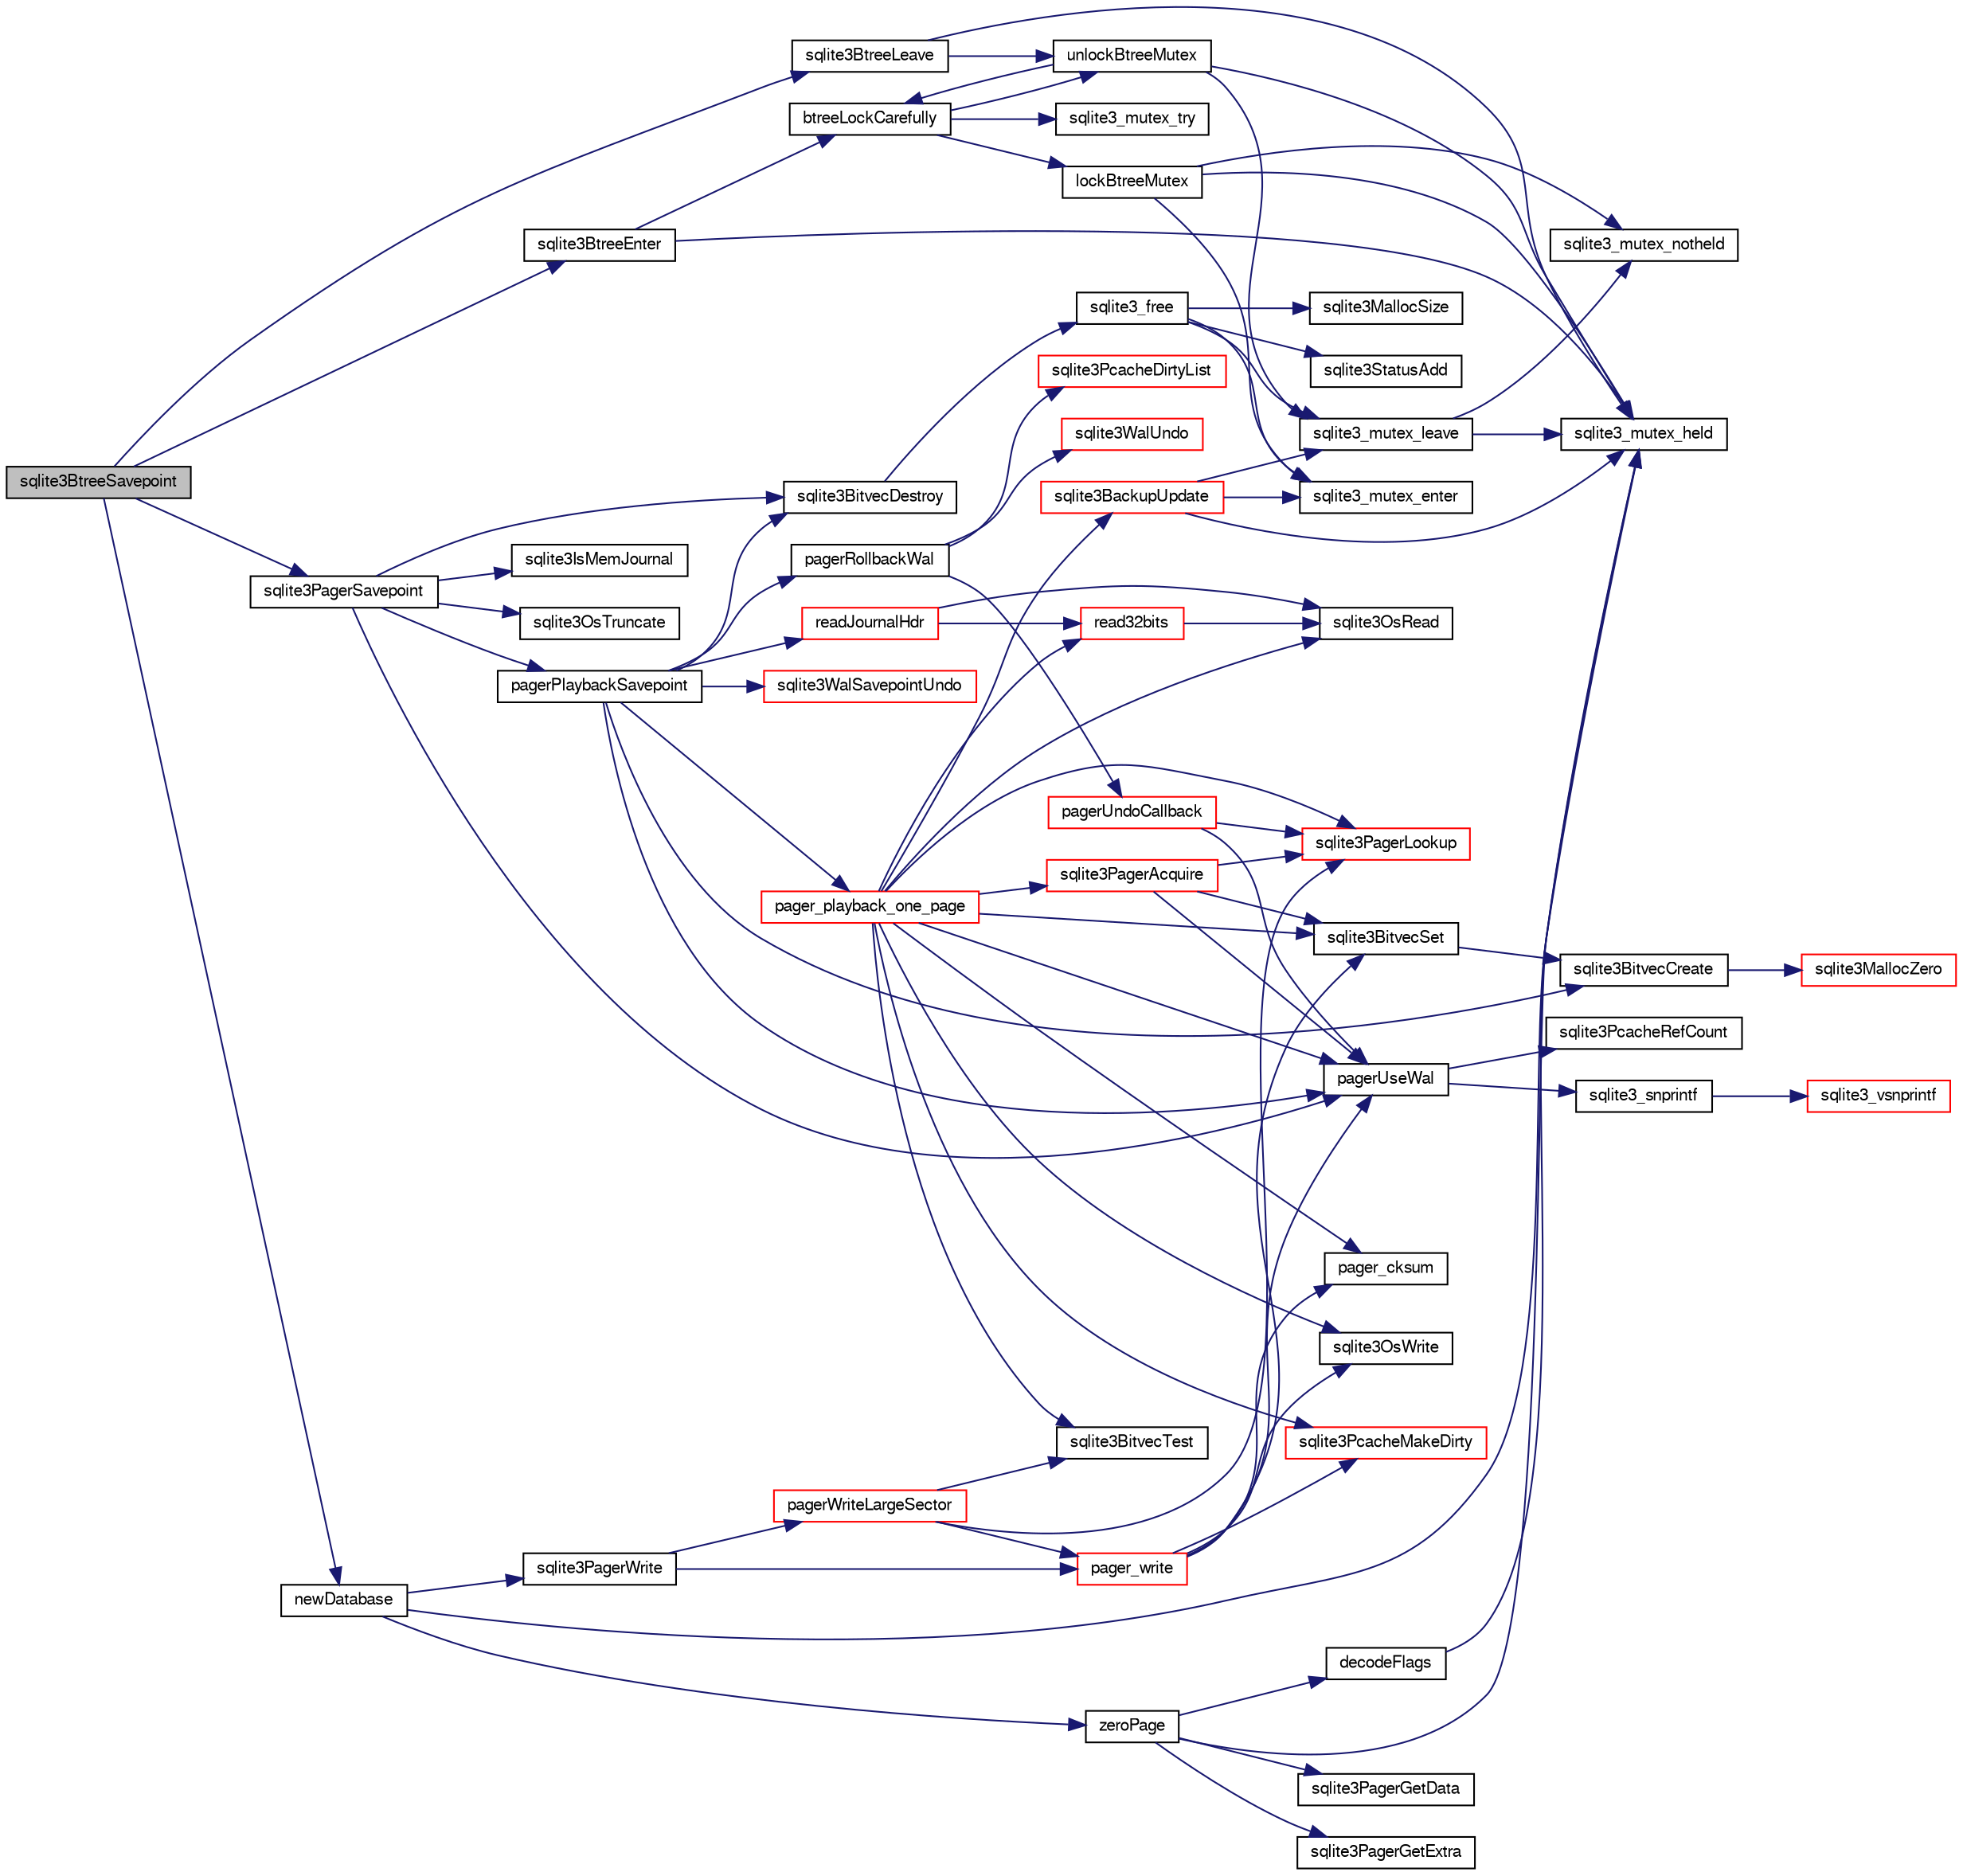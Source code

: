 digraph "sqlite3BtreeSavepoint"
{
  edge [fontname="FreeSans",fontsize="10",labelfontname="FreeSans",labelfontsize="10"];
  node [fontname="FreeSans",fontsize="10",shape=record];
  rankdir="LR";
  Node464184 [label="sqlite3BtreeSavepoint",height=0.2,width=0.4,color="black", fillcolor="grey75", style="filled", fontcolor="black"];
  Node464184 -> Node464185 [color="midnightblue",fontsize="10",style="solid",fontname="FreeSans"];
  Node464185 [label="sqlite3BtreeEnter",height=0.2,width=0.4,color="black", fillcolor="white", style="filled",URL="$sqlite3_8c.html#afa05d700ca373993fe6b0525b867feff"];
  Node464185 -> Node464186 [color="midnightblue",fontsize="10",style="solid",fontname="FreeSans"];
  Node464186 [label="sqlite3_mutex_held",height=0.2,width=0.4,color="black", fillcolor="white", style="filled",URL="$sqlite3_8c.html#acf77da68932b6bc163c5e68547ecc3e7"];
  Node464185 -> Node464187 [color="midnightblue",fontsize="10",style="solid",fontname="FreeSans"];
  Node464187 [label="btreeLockCarefully",height=0.2,width=0.4,color="black", fillcolor="white", style="filled",URL="$sqlite3_8c.html#a796746b1c1e4d6926960636bd74c79d7"];
  Node464187 -> Node464188 [color="midnightblue",fontsize="10",style="solid",fontname="FreeSans"];
  Node464188 [label="sqlite3_mutex_try",height=0.2,width=0.4,color="black", fillcolor="white", style="filled",URL="$sqlite3_8c.html#a196f84b09bdfda96ae5ae23189be1ec8"];
  Node464187 -> Node464189 [color="midnightblue",fontsize="10",style="solid",fontname="FreeSans"];
  Node464189 [label="unlockBtreeMutex",height=0.2,width=0.4,color="black", fillcolor="white", style="filled",URL="$sqlite3_8c.html#a29bc7d1c753dfa2af9fb296b7dc19a4a"];
  Node464189 -> Node464186 [color="midnightblue",fontsize="10",style="solid",fontname="FreeSans"];
  Node464189 -> Node464190 [color="midnightblue",fontsize="10",style="solid",fontname="FreeSans"];
  Node464190 [label="sqlite3_mutex_leave",height=0.2,width=0.4,color="black", fillcolor="white", style="filled",URL="$sqlite3_8c.html#a5838d235601dbd3c1fa993555c6bcc93"];
  Node464190 -> Node464186 [color="midnightblue",fontsize="10",style="solid",fontname="FreeSans"];
  Node464190 -> Node464191 [color="midnightblue",fontsize="10",style="solid",fontname="FreeSans"];
  Node464191 [label="sqlite3_mutex_notheld",height=0.2,width=0.4,color="black", fillcolor="white", style="filled",URL="$sqlite3_8c.html#a83967c837c1c000d3b5adcfaa688f5dc"];
  Node464189 -> Node464187 [color="midnightblue",fontsize="10",style="solid",fontname="FreeSans"];
  Node464187 -> Node464192 [color="midnightblue",fontsize="10",style="solid",fontname="FreeSans"];
  Node464192 [label="lockBtreeMutex",height=0.2,width=0.4,color="black", fillcolor="white", style="filled",URL="$sqlite3_8c.html#ab1714bc62ac8a451c7b17bc53053ca53"];
  Node464192 -> Node464191 [color="midnightblue",fontsize="10",style="solid",fontname="FreeSans"];
  Node464192 -> Node464186 [color="midnightblue",fontsize="10",style="solid",fontname="FreeSans"];
  Node464192 -> Node464193 [color="midnightblue",fontsize="10",style="solid",fontname="FreeSans"];
  Node464193 [label="sqlite3_mutex_enter",height=0.2,width=0.4,color="black", fillcolor="white", style="filled",URL="$sqlite3_8c.html#a1c12cde690bd89f104de5cbad12a6bf5"];
  Node464184 -> Node464194 [color="midnightblue",fontsize="10",style="solid",fontname="FreeSans"];
  Node464194 [label="sqlite3PagerSavepoint",height=0.2,width=0.4,color="black", fillcolor="white", style="filled",URL="$sqlite3_8c.html#a8b5f1920b6a8b564a47e243868f2c8d4"];
  Node464194 -> Node464195 [color="midnightblue",fontsize="10",style="solid",fontname="FreeSans"];
  Node464195 [label="sqlite3BitvecDestroy",height=0.2,width=0.4,color="black", fillcolor="white", style="filled",URL="$sqlite3_8c.html#ab732400d8022b48df1b7b3ee41be045d"];
  Node464195 -> Node464196 [color="midnightblue",fontsize="10",style="solid",fontname="FreeSans"];
  Node464196 [label="sqlite3_free",height=0.2,width=0.4,color="black", fillcolor="white", style="filled",URL="$sqlite3_8c.html#a6552349e36a8a691af5487999ab09519"];
  Node464196 -> Node464193 [color="midnightblue",fontsize="10",style="solid",fontname="FreeSans"];
  Node464196 -> Node464197 [color="midnightblue",fontsize="10",style="solid",fontname="FreeSans"];
  Node464197 [label="sqlite3StatusAdd",height=0.2,width=0.4,color="black", fillcolor="white", style="filled",URL="$sqlite3_8c.html#afa029f93586aeab4cc85360905dae9cd"];
  Node464196 -> Node464198 [color="midnightblue",fontsize="10",style="solid",fontname="FreeSans"];
  Node464198 [label="sqlite3MallocSize",height=0.2,width=0.4,color="black", fillcolor="white", style="filled",URL="$sqlite3_8c.html#acf5d2a5f35270bafb050bd2def576955"];
  Node464196 -> Node464190 [color="midnightblue",fontsize="10",style="solid",fontname="FreeSans"];
  Node464194 -> Node464199 [color="midnightblue",fontsize="10",style="solid",fontname="FreeSans"];
  Node464199 [label="sqlite3IsMemJournal",height=0.2,width=0.4,color="black", fillcolor="white", style="filled",URL="$sqlite3_8c.html#a237bb8682b84ed24be164d4c57465182"];
  Node464194 -> Node464200 [color="midnightblue",fontsize="10",style="solid",fontname="FreeSans"];
  Node464200 [label="sqlite3OsTruncate",height=0.2,width=0.4,color="black", fillcolor="white", style="filled",URL="$sqlite3_8c.html#ab14e17fc93b09d52b42c433c47eb3b68"];
  Node464194 -> Node464201 [color="midnightblue",fontsize="10",style="solid",fontname="FreeSans"];
  Node464201 [label="pagerUseWal",height=0.2,width=0.4,color="black", fillcolor="white", style="filled",URL="$sqlite3_8c.html#a31def80bfe1de9284d635ba190a5eb68"];
  Node464201 -> Node464202 [color="midnightblue",fontsize="10",style="solid",fontname="FreeSans"];
  Node464202 [label="sqlite3PcacheRefCount",height=0.2,width=0.4,color="black", fillcolor="white", style="filled",URL="$sqlite3_8c.html#adee2536d23ec9628e0883ccab03b3429"];
  Node464201 -> Node464203 [color="midnightblue",fontsize="10",style="solid",fontname="FreeSans"];
  Node464203 [label="sqlite3_snprintf",height=0.2,width=0.4,color="black", fillcolor="white", style="filled",URL="$sqlite3_8c.html#aa2695a752e971577f5784122f2013c40"];
  Node464203 -> Node464204 [color="midnightblue",fontsize="10",style="solid",fontname="FreeSans"];
  Node464204 [label="sqlite3_vsnprintf",height=0.2,width=0.4,color="red", fillcolor="white", style="filled",URL="$sqlite3_8c.html#a0862c03aea71d62847e452aa655add42"];
  Node464194 -> Node464478 [color="midnightblue",fontsize="10",style="solid",fontname="FreeSans"];
  Node464478 [label="pagerPlaybackSavepoint",height=0.2,width=0.4,color="black", fillcolor="white", style="filled",URL="$sqlite3_8c.html#aedf76c3b6661c4244cc3e2c5464fd12e"];
  Node464478 -> Node464479 [color="midnightblue",fontsize="10",style="solid",fontname="FreeSans"];
  Node464479 [label="sqlite3BitvecCreate",height=0.2,width=0.4,color="black", fillcolor="white", style="filled",URL="$sqlite3_8c.html#a0a60c2422cf28790767f5bc7598514ee"];
  Node464479 -> Node464230 [color="midnightblue",fontsize="10",style="solid",fontname="FreeSans"];
  Node464230 [label="sqlite3MallocZero",height=0.2,width=0.4,color="red", fillcolor="white", style="filled",URL="$sqlite3_8c.html#ab3e07a30b9b5471f9f5e8f9cb7229934"];
  Node464478 -> Node464201 [color="midnightblue",fontsize="10",style="solid",fontname="FreeSans"];
  Node464478 -> Node464480 [color="midnightblue",fontsize="10",style="solid",fontname="FreeSans"];
  Node464480 [label="pagerRollbackWal",height=0.2,width=0.4,color="black", fillcolor="white", style="filled",URL="$sqlite3_8c.html#a80911cae8e3a137646b54d4e3e52147b"];
  Node464480 -> Node464481 [color="midnightblue",fontsize="10",style="solid",fontname="FreeSans"];
  Node464481 [label="sqlite3WalUndo",height=0.2,width=0.4,color="red", fillcolor="white", style="filled",URL="$sqlite3_8c.html#a9a106da99e04f3c34f90e9ca15678953"];
  Node464480 -> Node464493 [color="midnightblue",fontsize="10",style="solid",fontname="FreeSans"];
  Node464493 [label="pagerUndoCallback",height=0.2,width=0.4,color="red", fillcolor="white", style="filled",URL="$sqlite3_8c.html#aca578b7eaed97dbbc2219eb67e1de24f"];
  Node464493 -> Node464201 [color="midnightblue",fontsize="10",style="solid",fontname="FreeSans"];
  Node464493 -> Node464494 [color="midnightblue",fontsize="10",style="solid",fontname="FreeSans"];
  Node464494 [label="sqlite3PagerLookup",height=0.2,width=0.4,color="red", fillcolor="white", style="filled",URL="$sqlite3_8c.html#a1252ec03814f64eed236cfb21094cafd"];
  Node464480 -> Node464597 [color="midnightblue",fontsize="10",style="solid",fontname="FreeSans"];
  Node464597 [label="sqlite3PcacheDirtyList",height=0.2,width=0.4,color="red", fillcolor="white", style="filled",URL="$sqlite3_8c.html#a9fe5b4991391ec26e75fb59ee72704db"];
  Node464478 -> Node464550 [color="midnightblue",fontsize="10",style="solid",fontname="FreeSans"];
  Node464550 [label="pager_playback_one_page",height=0.2,width=0.4,color="red", fillcolor="white", style="filled",URL="$sqlite3_8c.html#adfca1dee9939482792fe2b4ed982d00e"];
  Node464550 -> Node464201 [color="midnightblue",fontsize="10",style="solid",fontname="FreeSans"];
  Node464550 -> Node464535 [color="midnightblue",fontsize="10",style="solid",fontname="FreeSans"];
  Node464535 [label="read32bits",height=0.2,width=0.4,color="red", fillcolor="white", style="filled",URL="$sqlite3_8c.html#a9827cbfc556377e551197926ca1adf61"];
  Node464535 -> Node464504 [color="midnightblue",fontsize="10",style="solid",fontname="FreeSans"];
  Node464504 [label="sqlite3OsRead",height=0.2,width=0.4,color="black", fillcolor="white", style="filled",URL="$sqlite3_8c.html#a98ef6b5ed82299d2efc0b5f9e41c877d"];
  Node464550 -> Node464504 [color="midnightblue",fontsize="10",style="solid",fontname="FreeSans"];
  Node464550 -> Node464551 [color="midnightblue",fontsize="10",style="solid",fontname="FreeSans"];
  Node464551 [label="sqlite3BitvecTest",height=0.2,width=0.4,color="black", fillcolor="white", style="filled",URL="$sqlite3_8c.html#ab08693a5ff8d1b759eb50dc307ee910f"];
  Node464550 -> Node464552 [color="midnightblue",fontsize="10",style="solid",fontname="FreeSans"];
  Node464552 [label="pager_cksum",height=0.2,width=0.4,color="black", fillcolor="white", style="filled",URL="$sqlite3_8c.html#aabee8392d616aa1523fd6521cd2eb2b2"];
  Node464550 -> Node464553 [color="midnightblue",fontsize="10",style="solid",fontname="FreeSans"];
  Node464553 [label="sqlite3BitvecSet",height=0.2,width=0.4,color="black", fillcolor="white", style="filled",URL="$sqlite3_8c.html#a1f3c6d64d5d889e451d6725b1eb458be"];
  Node464553 -> Node464479 [color="midnightblue",fontsize="10",style="solid",fontname="FreeSans"];
  Node464550 -> Node464494 [color="midnightblue",fontsize="10",style="solid",fontname="FreeSans"];
  Node464550 -> Node464517 [color="midnightblue",fontsize="10",style="solid",fontname="FreeSans"];
  Node464517 [label="sqlite3OsWrite",height=0.2,width=0.4,color="black", fillcolor="white", style="filled",URL="$sqlite3_8c.html#a1eea7ec327af84c05b4dd4cc075a537f"];
  Node464550 -> Node464554 [color="midnightblue",fontsize="10",style="solid",fontname="FreeSans"];
  Node464554 [label="sqlite3BackupUpdate",height=0.2,width=0.4,color="red", fillcolor="white", style="filled",URL="$sqlite3_8c.html#a928fd0b03c8d689beb3b81d73e9c713c"];
  Node464554 -> Node464186 [color="midnightblue",fontsize="10",style="solid",fontname="FreeSans"];
  Node464554 -> Node464193 [color="midnightblue",fontsize="10",style="solid",fontname="FreeSans"];
  Node464554 -> Node464190 [color="midnightblue",fontsize="10",style="solid",fontname="FreeSans"];
  Node464550 -> Node464586 [color="midnightblue",fontsize="10",style="solid",fontname="FreeSans"];
  Node464586 [label="sqlite3PagerAcquire",height=0.2,width=0.4,color="red", fillcolor="white", style="filled",URL="$sqlite3_8c.html#a22a53daafd2bd778cda390312651f994"];
  Node464586 -> Node464201 [color="midnightblue",fontsize="10",style="solid",fontname="FreeSans"];
  Node464586 -> Node464494 [color="midnightblue",fontsize="10",style="solid",fontname="FreeSans"];
  Node464586 -> Node464553 [color="midnightblue",fontsize="10",style="solid",fontname="FreeSans"];
  Node464550 -> Node464572 [color="midnightblue",fontsize="10",style="solid",fontname="FreeSans"];
  Node464572 [label="sqlite3PcacheMakeDirty",height=0.2,width=0.4,color="red", fillcolor="white", style="filled",URL="$sqlite3_8c.html#ab2add4c541df2d0b57a993930ee18a3a"];
  Node464478 -> Node464538 [color="midnightblue",fontsize="10",style="solid",fontname="FreeSans"];
  Node464538 [label="readJournalHdr",height=0.2,width=0.4,color="red", fillcolor="white", style="filled",URL="$sqlite3_8c.html#a4367a6db0dfbaacd476aeecccc99904b"];
  Node464538 -> Node464504 [color="midnightblue",fontsize="10",style="solid",fontname="FreeSans"];
  Node464538 -> Node464535 [color="midnightblue",fontsize="10",style="solid",fontname="FreeSans"];
  Node464478 -> Node464600 [color="midnightblue",fontsize="10",style="solid",fontname="FreeSans"];
  Node464600 [label="sqlite3WalSavepointUndo",height=0.2,width=0.4,color="red", fillcolor="white", style="filled",URL="$sqlite3_8c.html#acadd357868ee08e816276be2170e0904"];
  Node464478 -> Node464195 [color="midnightblue",fontsize="10",style="solid",fontname="FreeSans"];
  Node464184 -> Node464601 [color="midnightblue",fontsize="10",style="solid",fontname="FreeSans"];
  Node464601 [label="newDatabase",height=0.2,width=0.4,color="black", fillcolor="white", style="filled",URL="$sqlite3_8c.html#a974c792d17dab330807b588197cae229"];
  Node464601 -> Node464186 [color="midnightblue",fontsize="10",style="solid",fontname="FreeSans"];
  Node464601 -> Node464562 [color="midnightblue",fontsize="10",style="solid",fontname="FreeSans"];
  Node464562 [label="sqlite3PagerWrite",height=0.2,width=0.4,color="black", fillcolor="white", style="filled",URL="$sqlite3_8c.html#ad4b8aee028ee99575b0748b299e04ed0"];
  Node464562 -> Node464563 [color="midnightblue",fontsize="10",style="solid",fontname="FreeSans"];
  Node464563 [label="pagerWriteLargeSector",height=0.2,width=0.4,color="red", fillcolor="white", style="filled",URL="$sqlite3_8c.html#a06334f0cc1c2dc95ffe29c2359928b92"];
  Node464563 -> Node464551 [color="midnightblue",fontsize="10",style="solid",fontname="FreeSans"];
  Node464563 -> Node464564 [color="midnightblue",fontsize="10",style="solid",fontname="FreeSans"];
  Node464564 [label="pager_write",height=0.2,width=0.4,color="red", fillcolor="white", style="filled",URL="$sqlite3_8c.html#aa5dbf1a9dcccf0aa140b04b81325517f"];
  Node464564 -> Node464572 [color="midnightblue",fontsize="10",style="solid",fontname="FreeSans"];
  Node464564 -> Node464201 [color="midnightblue",fontsize="10",style="solid",fontname="FreeSans"];
  Node464564 -> Node464552 [color="midnightblue",fontsize="10",style="solid",fontname="FreeSans"];
  Node464564 -> Node464517 [color="midnightblue",fontsize="10",style="solid",fontname="FreeSans"];
  Node464564 -> Node464553 [color="midnightblue",fontsize="10",style="solid",fontname="FreeSans"];
  Node464563 -> Node464494 [color="midnightblue",fontsize="10",style="solid",fontname="FreeSans"];
  Node464562 -> Node464564 [color="midnightblue",fontsize="10",style="solid",fontname="FreeSans"];
  Node464601 -> Node464602 [color="midnightblue",fontsize="10",style="solid",fontname="FreeSans"];
  Node464602 [label="zeroPage",height=0.2,width=0.4,color="black", fillcolor="white", style="filled",URL="$sqlite3_8c.html#a1c974ee71f86cb74370ca21e5e6cdb14"];
  Node464602 -> Node464581 [color="midnightblue",fontsize="10",style="solid",fontname="FreeSans"];
  Node464581 [label="sqlite3PagerGetExtra",height=0.2,width=0.4,color="black", fillcolor="white", style="filled",URL="$sqlite3_8c.html#a48e879a6d20f06f27390973ab8d59bd7"];
  Node464602 -> Node464580 [color="midnightblue",fontsize="10",style="solid",fontname="FreeSans"];
  Node464580 [label="sqlite3PagerGetData",height=0.2,width=0.4,color="black", fillcolor="white", style="filled",URL="$sqlite3_8c.html#a9dd340e56fb4b7fad4df339595b8d8a2"];
  Node464602 -> Node464186 [color="midnightblue",fontsize="10",style="solid",fontname="FreeSans"];
  Node464602 -> Node464603 [color="midnightblue",fontsize="10",style="solid",fontname="FreeSans"];
  Node464603 [label="decodeFlags",height=0.2,width=0.4,color="black", fillcolor="white", style="filled",URL="$sqlite3_8c.html#acb168e46383706f31cefd555da235eae"];
  Node464603 -> Node464186 [color="midnightblue",fontsize="10",style="solid",fontname="FreeSans"];
  Node464184 -> Node464560 [color="midnightblue",fontsize="10",style="solid",fontname="FreeSans"];
  Node464560 [label="sqlite3BtreeLeave",height=0.2,width=0.4,color="black", fillcolor="white", style="filled",URL="$sqlite3_8c.html#a460e4f89d1aeef4b4d334cfe8165da89"];
  Node464560 -> Node464189 [color="midnightblue",fontsize="10",style="solid",fontname="FreeSans"];
  Node464560 -> Node464186 [color="midnightblue",fontsize="10",style="solid",fontname="FreeSans"];
}
